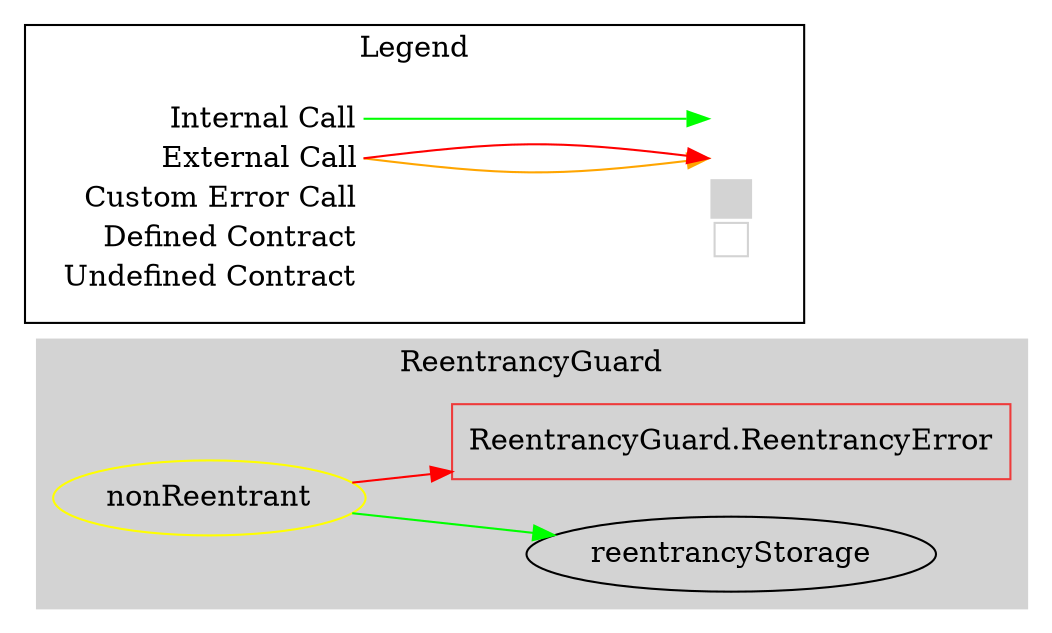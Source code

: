 digraph G {
  graph [ ratio = "auto", page = "100", compound =true ];
subgraph "clusterReentrancyGuard" {
  graph [ label = "ReentrancyGuard", color = "lightgray", style = "filled", bgcolor = "lightgray" ];
  "ReentrancyGuard.nonReentrant" [ label = "nonReentrant", color = "yellow" ];
  "ReentrancyGuard.reentrancyStorage" [ label = "reentrancyStorage" ];
  "ReentrancyGuard.ReentrancyError" [ color = "brown2", shape =box ];
}

  "ReentrancyGuard.nonReentrant";
  "ReentrancyGuard.reentrancyStorage";
  "ReentrancyGuard.ReentrancyError";
  "ReentrancyGuard.nonReentrant" -> "ReentrancyGuard.reentrancyStorage" [ color = "green" ];
  "ReentrancyGuard.nonReentrant" -> "ReentrancyGuard.ReentrancyError" [ color = "red" ];


rankdir=LR
node [shape=plaintext]
subgraph cluster_01 { 
label = "Legend";
key [label=<<table border="0" cellpadding="2" cellspacing="0" cellborder="0">
  <tr><td align="right" port="i1">Internal Call</td></tr>
  <tr><td align="right" port="i2">External Call</td></tr>
  <tr><td align="right" port="i2">Custom Error Call</td></tr>
  <tr><td align="right" port="i3">Defined Contract</td></tr>
  <tr><td align="right" port="i4">Undefined Contract</td></tr>
  </table>>]
key2 [label=<<table border="0" cellpadding="2" cellspacing="0" cellborder="0">
  <tr><td port="i1">&nbsp;&nbsp;&nbsp;</td></tr>
  <tr><td port="i2">&nbsp;&nbsp;&nbsp;</td></tr>
  <tr><td port="i3" bgcolor="lightgray">&nbsp;&nbsp;&nbsp;</td></tr>
  <tr><td port="i4">
    <table border="1" cellborder="0" cellspacing="0" cellpadding="7" color="lightgray">
      <tr>
       <td></td>
      </tr>
     </table>
  </td></tr>
  </table>>]
key:i1:e -> key2:i1:w [color="green"]
key:i2:e -> key2:i2:w [color="orange"]
key:i2:e -> key2:i2:w [color="red"]
}
}

